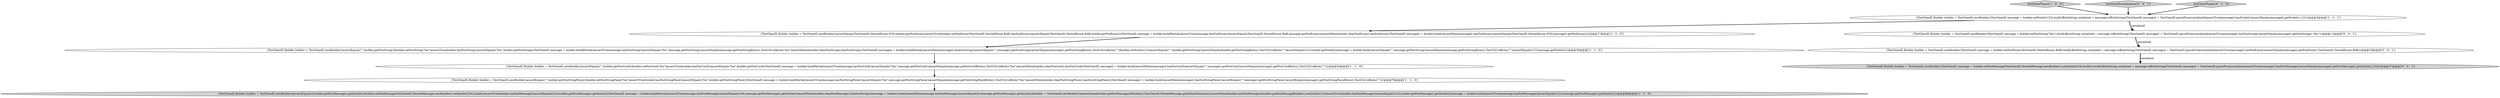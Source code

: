 digraph {
3 [style = filled, label = "testOneofTypes['1', '0', '0']", fillcolor = lightgray, shape = diamond image = "AAA0AAABBB1BBB"];
1 [style = filled, label = "{TestOneof2.Builder builder = TestOneof2.newBuilder()assertEquals(\"\",builder.getFooCord())builder.setFooCord(\"foo\")assertTrue(builder.hasFooCord())assertEquals(\"foo\",builder.getFooCord())TestOneof2 message = builder.buildPartial()assertTrue(message.hasFooCord())assertEquals(\"foo\",message.getFooCord())assertEquals(message.getFooCordBytes(),TestUtil.toBytes(\"foo\"))assertFalse(builder.clearFooCord().hasFooCord())TestOneof2 message2 = builder.build()assertFalse(message2.hasFooCord())assertEquals(\"\",message2.getFooCord())assertEquals(message2.getFooCordBytes(),TestUtil.toBytes(\"\"))}@@@54@@@['1', '1', '0']", fillcolor = white, shape = ellipse image = "AAA0AAABBB1BBB"];
5 [style = filled, label = "{TestOneof2.Builder builder = TestOneof2.newBuilder()assertEquals(\"\",builder.getFooStringPiece())builder.setFooStringPiece(\"foo\")assertTrue(builder.hasFooStringPiece())assertEquals(\"foo\",builder.getFooStringPiece())TestOneof2 message = builder.buildPartial()assertTrue(message.hasFooStringPiece())assertEquals(\"foo\",message.getFooStringPiece())assertEquals(message.getFooStringPieceBytes(),TestUtil.toBytes(\"foo\"))assertFalse(builder.clearFooStringPiece().hasFooStringPiece())TestOneof2 message2 = builder.build()assertFalse(message2.hasFooStringPiece())assertEquals(\"\",message2.getFooStringPiece())assertEquals(message2.getFooStringPieceBytes(),TestUtil.toBytes(\"\"))}@@@70@@@['1', '1', '0']", fillcolor = white, shape = ellipse image = "AAA0AAABBB1BBB"];
4 [style = filled, label = "{TestOneof2.Builder builder = TestOneof2.newBuilder()assertEquals(TestOneof2.NestedEnum.FOO,builder.getFooEnum())assertTrue(builder.setFooEnum(TestOneof2.NestedEnum.BAR).hasFooEnum())assertEquals(TestOneof2.NestedEnum.BAR,builder.getFooEnum())TestOneof2 message = builder.buildPartial()assertTrue(message.hasFooEnum())assertEquals(TestOneof2.NestedEnum.BAR,message.getFooEnum())assertFalse(builder.clearFooEnum().hasFooEnum())TestOneof2 message2 = builder.build()assertFalse(message2.hasFooEnum())assertEquals(TestOneof2.NestedEnum.FOO,message2.getFooEnum())}@@@17@@@['1', '1', '0']", fillcolor = white, shape = ellipse image = "AAA0AAABBB1BBB"];
6 [style = filled, label = "{TestOneof2.Builder builder = TestOneof2.newBuilder()TestOneof2 message = builder.setFooInt(123).build()ByteString serialized = message.toByteString()TestOneof2 message2 = TestOneof2.parseFrom(serialized)assertTrue(message2.hasFooInt())assertEquals(message2.getFooInt(),123)}@@@3@@@['1', '1', '1']", fillcolor = white, shape = ellipse image = "AAA0AAABBB1BBB"];
8 [style = filled, label = "{TestOneof2.Builder builder = TestOneof2.newBuilder()TestOneof2 message = builder.setFooMessage(TestOneof2.NestedMessage.newBuilder().setQuxInt(234).build()).build()ByteString serialized = message.toByteString()TestOneof2 message2 = TestOneof2.parseFrom(serialized)assertTrue(message2.hasFooMessage())assertEquals(message2.getFooMessage().getQuxInt(),234)}@@@27@@@['0', '0', '1']", fillcolor = lightgray, shape = ellipse image = "AAA0AAABBB3BBB"];
10 [style = filled, label = "testOneofSerialization['0', '0', '1']", fillcolor = lightgray, shape = diamond image = "AAA0AAABBB3BBB"];
7 [style = filled, label = "testOneofTypes['0', '1', '0']", fillcolor = lightgray, shape = diamond image = "AAA0AAABBB2BBB"];
9 [style = filled, label = "{TestOneof2.Builder builder = TestOneof2.newBuilder()TestOneof2 message = builder.setFooEnum(TestOneof2.NestedEnum.BAR).build()ByteString serialized = message.toByteString()TestOneof2 message2 = TestOneof2.parseFrom(serialized)assertTrue(message2.hasFooEnum())assertEquals(message2.getFooEnum(),TestOneof2.NestedEnum.BAR)}@@@19@@@['0', '0', '1']", fillcolor = white, shape = ellipse image = "AAA0AAABBB3BBB"];
0 [style = filled, label = "{TestOneof2.Builder builder = TestOneof2.newBuilder()assertEquals(0,builder.getFooMessage().getQuxInt())builder.setFooMessage(TestOneof2.NestedMessage.newBuilder().setQuxInt(234).build())assertTrue(builder.hasFooMessage())assertEquals(234,builder.getFooMessage().getQuxInt())TestOneof2 message = builder.buildPartial()assertTrue(message.hasFooMessage())assertEquals(234,message.getFooMessage().getQuxInt())assertFalse(builder.clearFooMessage().hasFooString())message = builder.build()assertFalse(message.hasFooMessage())assertEquals(0,message.getFooMessage().getQuxInt())builder = TestOneof2.newBuilder()assertSame(builder.getFooMessageOrBuilder(),TestOneof2.NestedMessage.getDefaultInstance())assertFalse(builder.hasFooMessage())builder.getFooMessageBuilder().setQuxInt(123)assertTrue(builder.hasFooMessage())assertEquals(123,builder.getFooMessage().getQuxInt())message = builder.build()assertTrue(message.hasFooMessage())assertEquals(123,message.getFooMessage().getQuxInt())}@@@86@@@['1', '1', '0']", fillcolor = lightgray, shape = ellipse image = "AAA0AAABBB1BBB"];
2 [style = filled, label = "{TestOneof2.Builder builder = TestOneof2.newBuilder()assertEquals(\"\",builder.getFooString())builder.setFooString(\"foo\")assertTrue(builder.hasFooString())assertEquals(\"foo\",builder.getFooString())TestOneof2 message = builder.buildPartial()assertTrue(message.hasFooString())assertEquals(\"foo\",message.getFooString())assertEquals(message.getFooStringBytes(),TestUtil.toBytes(\"foo\"))assertFalse(builder.clearFooString().hasFooString())TestOneof2 message2 = builder.buildPartial()assertFalse(message2.hasFooString())assertEquals(\"\",message2.getFooString())assertEquals(message2.getFooStringBytes(),TestUtil.toBytes(\"\"))builder.setFooInt(123)assertEquals(\"\",builder.getFooString())assertEquals(builder.getFooStringBytes(),TestUtil.toBytes(\"\"))assertEquals(123,builder.getFooInt())message = builder.build()assertEquals(\"\",message.getFooString())assertEquals(message.getFooStringBytes(),TestUtil.toBytes(\"\"))assertEquals(123,message.getFooInt())}@@@30@@@['1', '1', '0']", fillcolor = white, shape = ellipse image = "AAA0AAABBB1BBB"];
11 [style = filled, label = "{TestOneof2.Builder builder = TestOneof2.newBuilder()TestOneof2 message = builder.setFooString(\"foo\").build()ByteString serialized = message.toByteString()TestOneof2 message2 = TestOneof2.parseFrom(serialized)assertTrue(message2.hasFooString())assertEquals(message2.getFooString(),\"foo\")}@@@11@@@['0', '0', '1']", fillcolor = white, shape = ellipse image = "AAA0AAABBB3BBB"];
6->11 [style = bold, label=""];
7->6 [style = bold, label=""];
5->0 [style = bold, label=""];
11->9 [style = bold, label=""];
9->8 [style = bold, label=""];
11->9 [style = solid, label="serialized"];
6->4 [style = bold, label=""];
10->6 [style = bold, label=""];
2->1 [style = bold, label=""];
9->8 [style = solid, label="serialized"];
6->11 [style = solid, label="serialized"];
4->2 [style = bold, label=""];
3->6 [style = bold, label=""];
1->5 [style = bold, label=""];
}
